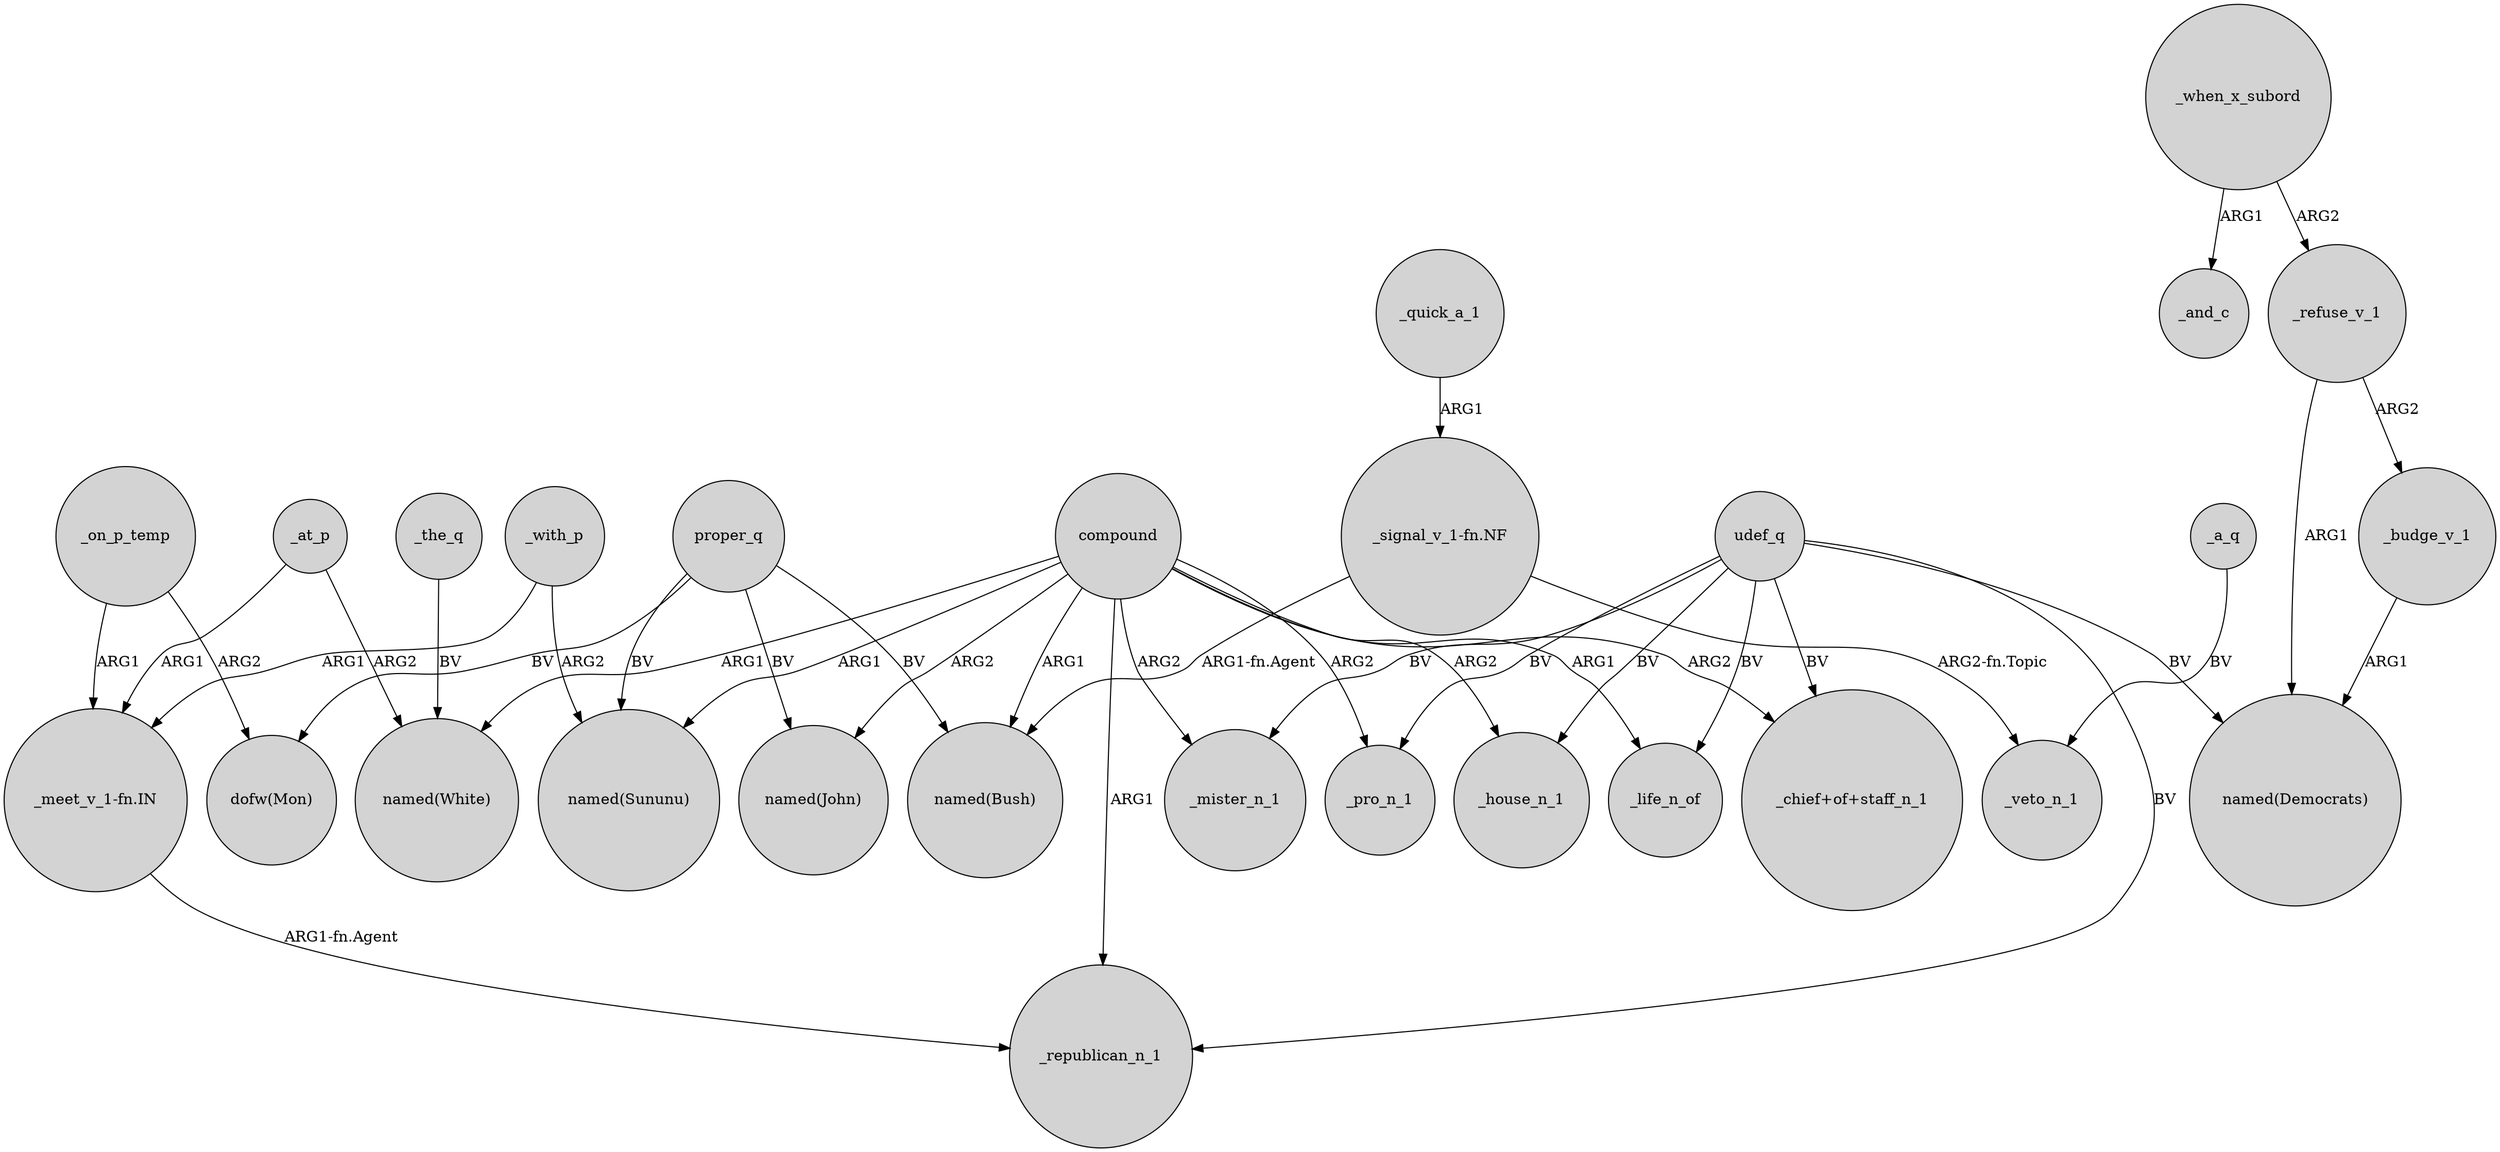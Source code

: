 digraph {
	node [shape=circle style=filled]
	compound -> "named(John)" [label=ARG2]
	_at_p -> "_meet_v_1-fn.IN" [label=ARG1]
	compound -> _life_n_of [label=ARG1]
	compound -> "_chief+of+staff_n_1" [label=ARG2]
	_refuse_v_1 -> "named(Democrats)" [label=ARG1]
	"_signal_v_1-fn.NF" -> _veto_n_1 [label="ARG2-fn.Topic"]
	_budge_v_1 -> "named(Democrats)" [label=ARG1]
	udef_q -> _life_n_of [label=BV]
	_refuse_v_1 -> _budge_v_1 [label=ARG2]
	compound -> _house_n_1 [label=ARG2]
	compound -> _mister_n_1 [label=ARG2]
	compound -> _pro_n_1 [label=ARG2]
	udef_q -> _mister_n_1 [label=BV]
	udef_q -> "named(Democrats)" [label=BV]
	_quick_a_1 -> "_signal_v_1-fn.NF" [label=ARG1]
	compound -> _republican_n_1 [label=ARG1]
	udef_q -> _house_n_1 [label=BV]
	_with_p -> "named(Sununu)" [label=ARG2]
	_the_q -> "named(White)" [label=BV]
	_when_x_subord -> _and_c [label=ARG1]
	udef_q -> _pro_n_1 [label=BV]
	udef_q -> "_chief+of+staff_n_1" [label=BV]
	_on_p_temp -> "_meet_v_1-fn.IN" [label=ARG1]
	proper_q -> "dofw(Mon)" [label=BV]
	proper_q -> "named(Bush)" [label=BV]
	"_meet_v_1-fn.IN" -> _republican_n_1 [label="ARG1-fn.Agent"]
	compound -> "named(Sununu)" [label=ARG1]
	_on_p_temp -> "dofw(Mon)" [label=ARG2]
	"_signal_v_1-fn.NF" -> "named(Bush)" [label="ARG1-fn.Agent"]
	_a_q -> _veto_n_1 [label=BV]
	_with_p -> "_meet_v_1-fn.IN" [label=ARG1]
	_when_x_subord -> _refuse_v_1 [label=ARG2]
	_at_p -> "named(White)" [label=ARG2]
	proper_q -> "named(John)" [label=BV]
	compound -> "named(White)" [label=ARG1]
	udef_q -> _republican_n_1 [label=BV]
	proper_q -> "named(Sununu)" [label=BV]
	compound -> "named(Bush)" [label=ARG1]
}
